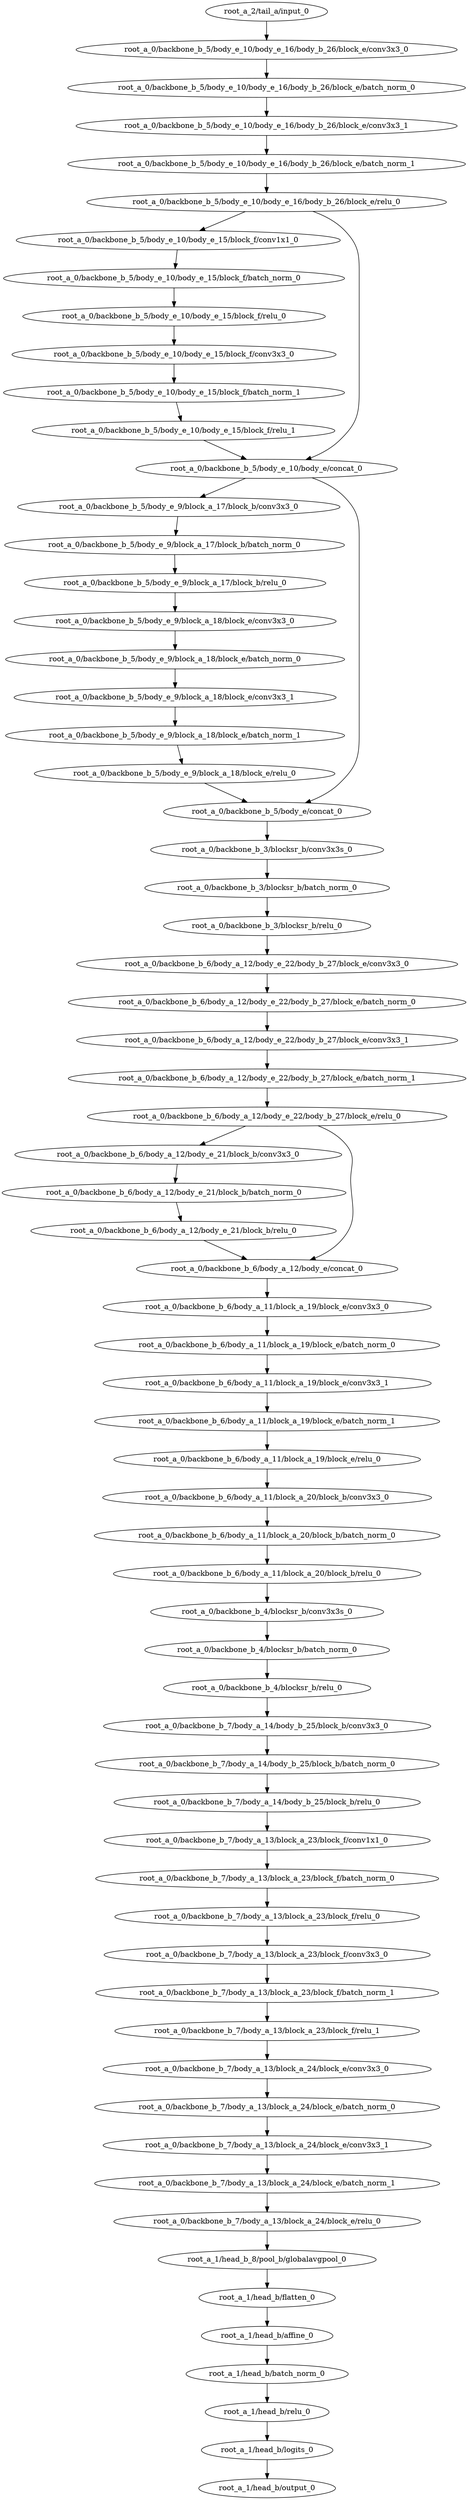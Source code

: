 digraph root_a {
	"root_a_2/tail_a/input_0"
	"root_a_0/backbone_b_5/body_e_10/body_e_16/body_b_26/block_e/conv3x3_0"
	"root_a_0/backbone_b_5/body_e_10/body_e_16/body_b_26/block_e/batch_norm_0"
	"root_a_0/backbone_b_5/body_e_10/body_e_16/body_b_26/block_e/conv3x3_1"
	"root_a_0/backbone_b_5/body_e_10/body_e_16/body_b_26/block_e/batch_norm_1"
	"root_a_0/backbone_b_5/body_e_10/body_e_16/body_b_26/block_e/relu_0"
	"root_a_0/backbone_b_5/body_e_10/body_e_15/block_f/conv1x1_0"
	"root_a_0/backbone_b_5/body_e_10/body_e_15/block_f/batch_norm_0"
	"root_a_0/backbone_b_5/body_e_10/body_e_15/block_f/relu_0"
	"root_a_0/backbone_b_5/body_e_10/body_e_15/block_f/conv3x3_0"
	"root_a_0/backbone_b_5/body_e_10/body_e_15/block_f/batch_norm_1"
	"root_a_0/backbone_b_5/body_e_10/body_e_15/block_f/relu_1"
	"root_a_0/backbone_b_5/body_e_10/body_e/concat_0"
	"root_a_0/backbone_b_5/body_e_9/block_a_17/block_b/conv3x3_0"
	"root_a_0/backbone_b_5/body_e_9/block_a_17/block_b/batch_norm_0"
	"root_a_0/backbone_b_5/body_e_9/block_a_17/block_b/relu_0"
	"root_a_0/backbone_b_5/body_e_9/block_a_18/block_e/conv3x3_0"
	"root_a_0/backbone_b_5/body_e_9/block_a_18/block_e/batch_norm_0"
	"root_a_0/backbone_b_5/body_e_9/block_a_18/block_e/conv3x3_1"
	"root_a_0/backbone_b_5/body_e_9/block_a_18/block_e/batch_norm_1"
	"root_a_0/backbone_b_5/body_e_9/block_a_18/block_e/relu_0"
	"root_a_0/backbone_b_5/body_e/concat_0"
	"root_a_0/backbone_b_3/blocksr_b/conv3x3s_0"
	"root_a_0/backbone_b_3/blocksr_b/batch_norm_0"
	"root_a_0/backbone_b_3/blocksr_b/relu_0"
	"root_a_0/backbone_b_6/body_a_12/body_e_22/body_b_27/block_e/conv3x3_0"
	"root_a_0/backbone_b_6/body_a_12/body_e_22/body_b_27/block_e/batch_norm_0"
	"root_a_0/backbone_b_6/body_a_12/body_e_22/body_b_27/block_e/conv3x3_1"
	"root_a_0/backbone_b_6/body_a_12/body_e_22/body_b_27/block_e/batch_norm_1"
	"root_a_0/backbone_b_6/body_a_12/body_e_22/body_b_27/block_e/relu_0"
	"root_a_0/backbone_b_6/body_a_12/body_e_21/block_b/conv3x3_0"
	"root_a_0/backbone_b_6/body_a_12/body_e_21/block_b/batch_norm_0"
	"root_a_0/backbone_b_6/body_a_12/body_e_21/block_b/relu_0"
	"root_a_0/backbone_b_6/body_a_12/body_e/concat_0"
	"root_a_0/backbone_b_6/body_a_11/block_a_19/block_e/conv3x3_0"
	"root_a_0/backbone_b_6/body_a_11/block_a_19/block_e/batch_norm_0"
	"root_a_0/backbone_b_6/body_a_11/block_a_19/block_e/conv3x3_1"
	"root_a_0/backbone_b_6/body_a_11/block_a_19/block_e/batch_norm_1"
	"root_a_0/backbone_b_6/body_a_11/block_a_19/block_e/relu_0"
	"root_a_0/backbone_b_6/body_a_11/block_a_20/block_b/conv3x3_0"
	"root_a_0/backbone_b_6/body_a_11/block_a_20/block_b/batch_norm_0"
	"root_a_0/backbone_b_6/body_a_11/block_a_20/block_b/relu_0"
	"root_a_0/backbone_b_4/blocksr_b/conv3x3s_0"
	"root_a_0/backbone_b_4/blocksr_b/batch_norm_0"
	"root_a_0/backbone_b_4/blocksr_b/relu_0"
	"root_a_0/backbone_b_7/body_a_14/body_b_25/block_b/conv3x3_0"
	"root_a_0/backbone_b_7/body_a_14/body_b_25/block_b/batch_norm_0"
	"root_a_0/backbone_b_7/body_a_14/body_b_25/block_b/relu_0"
	"root_a_0/backbone_b_7/body_a_13/block_a_23/block_f/conv1x1_0"
	"root_a_0/backbone_b_7/body_a_13/block_a_23/block_f/batch_norm_0"
	"root_a_0/backbone_b_7/body_a_13/block_a_23/block_f/relu_0"
	"root_a_0/backbone_b_7/body_a_13/block_a_23/block_f/conv3x3_0"
	"root_a_0/backbone_b_7/body_a_13/block_a_23/block_f/batch_norm_1"
	"root_a_0/backbone_b_7/body_a_13/block_a_23/block_f/relu_1"
	"root_a_0/backbone_b_7/body_a_13/block_a_24/block_e/conv3x3_0"
	"root_a_0/backbone_b_7/body_a_13/block_a_24/block_e/batch_norm_0"
	"root_a_0/backbone_b_7/body_a_13/block_a_24/block_e/conv3x3_1"
	"root_a_0/backbone_b_7/body_a_13/block_a_24/block_e/batch_norm_1"
	"root_a_0/backbone_b_7/body_a_13/block_a_24/block_e/relu_0"
	"root_a_1/head_b_8/pool_b/globalavgpool_0"
	"root_a_1/head_b/flatten_0"
	"root_a_1/head_b/affine_0"
	"root_a_1/head_b/batch_norm_0"
	"root_a_1/head_b/relu_0"
	"root_a_1/head_b/logits_0"
	"root_a_1/head_b/output_0"

	"root_a_2/tail_a/input_0" -> "root_a_0/backbone_b_5/body_e_10/body_e_16/body_b_26/block_e/conv3x3_0"
	"root_a_0/backbone_b_5/body_e_10/body_e_16/body_b_26/block_e/conv3x3_0" -> "root_a_0/backbone_b_5/body_e_10/body_e_16/body_b_26/block_e/batch_norm_0"
	"root_a_0/backbone_b_5/body_e_10/body_e_16/body_b_26/block_e/batch_norm_0" -> "root_a_0/backbone_b_5/body_e_10/body_e_16/body_b_26/block_e/conv3x3_1"
	"root_a_0/backbone_b_5/body_e_10/body_e_16/body_b_26/block_e/conv3x3_1" -> "root_a_0/backbone_b_5/body_e_10/body_e_16/body_b_26/block_e/batch_norm_1"
	"root_a_0/backbone_b_5/body_e_10/body_e_16/body_b_26/block_e/batch_norm_1" -> "root_a_0/backbone_b_5/body_e_10/body_e_16/body_b_26/block_e/relu_0"
	"root_a_0/backbone_b_5/body_e_10/body_e_16/body_b_26/block_e/relu_0" -> "root_a_0/backbone_b_5/body_e_10/body_e_15/block_f/conv1x1_0"
	"root_a_0/backbone_b_5/body_e_10/body_e_15/block_f/conv1x1_0" -> "root_a_0/backbone_b_5/body_e_10/body_e_15/block_f/batch_norm_0"
	"root_a_0/backbone_b_5/body_e_10/body_e_15/block_f/batch_norm_0" -> "root_a_0/backbone_b_5/body_e_10/body_e_15/block_f/relu_0"
	"root_a_0/backbone_b_5/body_e_10/body_e_15/block_f/relu_0" -> "root_a_0/backbone_b_5/body_e_10/body_e_15/block_f/conv3x3_0"
	"root_a_0/backbone_b_5/body_e_10/body_e_15/block_f/conv3x3_0" -> "root_a_0/backbone_b_5/body_e_10/body_e_15/block_f/batch_norm_1"
	"root_a_0/backbone_b_5/body_e_10/body_e_15/block_f/batch_norm_1" -> "root_a_0/backbone_b_5/body_e_10/body_e_15/block_f/relu_1"
	"root_a_0/backbone_b_5/body_e_10/body_e_15/block_f/relu_1" -> "root_a_0/backbone_b_5/body_e_10/body_e/concat_0"
	"root_a_0/backbone_b_5/body_e_10/body_e_16/body_b_26/block_e/relu_0" -> "root_a_0/backbone_b_5/body_e_10/body_e/concat_0"
	"root_a_0/backbone_b_5/body_e_10/body_e/concat_0" -> "root_a_0/backbone_b_5/body_e_9/block_a_17/block_b/conv3x3_0"
	"root_a_0/backbone_b_5/body_e_9/block_a_17/block_b/conv3x3_0" -> "root_a_0/backbone_b_5/body_e_9/block_a_17/block_b/batch_norm_0"
	"root_a_0/backbone_b_5/body_e_9/block_a_17/block_b/batch_norm_0" -> "root_a_0/backbone_b_5/body_e_9/block_a_17/block_b/relu_0"
	"root_a_0/backbone_b_5/body_e_9/block_a_17/block_b/relu_0" -> "root_a_0/backbone_b_5/body_e_9/block_a_18/block_e/conv3x3_0"
	"root_a_0/backbone_b_5/body_e_9/block_a_18/block_e/conv3x3_0" -> "root_a_0/backbone_b_5/body_e_9/block_a_18/block_e/batch_norm_0"
	"root_a_0/backbone_b_5/body_e_9/block_a_18/block_e/batch_norm_0" -> "root_a_0/backbone_b_5/body_e_9/block_a_18/block_e/conv3x3_1"
	"root_a_0/backbone_b_5/body_e_9/block_a_18/block_e/conv3x3_1" -> "root_a_0/backbone_b_5/body_e_9/block_a_18/block_e/batch_norm_1"
	"root_a_0/backbone_b_5/body_e_9/block_a_18/block_e/batch_norm_1" -> "root_a_0/backbone_b_5/body_e_9/block_a_18/block_e/relu_0"
	"root_a_0/backbone_b_5/body_e_10/body_e/concat_0" -> "root_a_0/backbone_b_5/body_e/concat_0"
	"root_a_0/backbone_b_5/body_e_9/block_a_18/block_e/relu_0" -> "root_a_0/backbone_b_5/body_e/concat_0"
	"root_a_0/backbone_b_5/body_e/concat_0" -> "root_a_0/backbone_b_3/blocksr_b/conv3x3s_0"
	"root_a_0/backbone_b_3/blocksr_b/conv3x3s_0" -> "root_a_0/backbone_b_3/blocksr_b/batch_norm_0"
	"root_a_0/backbone_b_3/blocksr_b/batch_norm_0" -> "root_a_0/backbone_b_3/blocksr_b/relu_0"
	"root_a_0/backbone_b_3/blocksr_b/relu_0" -> "root_a_0/backbone_b_6/body_a_12/body_e_22/body_b_27/block_e/conv3x3_0"
	"root_a_0/backbone_b_6/body_a_12/body_e_22/body_b_27/block_e/conv3x3_0" -> "root_a_0/backbone_b_6/body_a_12/body_e_22/body_b_27/block_e/batch_norm_0"
	"root_a_0/backbone_b_6/body_a_12/body_e_22/body_b_27/block_e/batch_norm_0" -> "root_a_0/backbone_b_6/body_a_12/body_e_22/body_b_27/block_e/conv3x3_1"
	"root_a_0/backbone_b_6/body_a_12/body_e_22/body_b_27/block_e/conv3x3_1" -> "root_a_0/backbone_b_6/body_a_12/body_e_22/body_b_27/block_e/batch_norm_1"
	"root_a_0/backbone_b_6/body_a_12/body_e_22/body_b_27/block_e/batch_norm_1" -> "root_a_0/backbone_b_6/body_a_12/body_e_22/body_b_27/block_e/relu_0"
	"root_a_0/backbone_b_6/body_a_12/body_e_22/body_b_27/block_e/relu_0" -> "root_a_0/backbone_b_6/body_a_12/body_e_21/block_b/conv3x3_0"
	"root_a_0/backbone_b_6/body_a_12/body_e_21/block_b/conv3x3_0" -> "root_a_0/backbone_b_6/body_a_12/body_e_21/block_b/batch_norm_0"
	"root_a_0/backbone_b_6/body_a_12/body_e_21/block_b/batch_norm_0" -> "root_a_0/backbone_b_6/body_a_12/body_e_21/block_b/relu_0"
	"root_a_0/backbone_b_6/body_a_12/body_e_22/body_b_27/block_e/relu_0" -> "root_a_0/backbone_b_6/body_a_12/body_e/concat_0"
	"root_a_0/backbone_b_6/body_a_12/body_e_21/block_b/relu_0" -> "root_a_0/backbone_b_6/body_a_12/body_e/concat_0"
	"root_a_0/backbone_b_6/body_a_12/body_e/concat_0" -> "root_a_0/backbone_b_6/body_a_11/block_a_19/block_e/conv3x3_0"
	"root_a_0/backbone_b_6/body_a_11/block_a_19/block_e/conv3x3_0" -> "root_a_0/backbone_b_6/body_a_11/block_a_19/block_e/batch_norm_0"
	"root_a_0/backbone_b_6/body_a_11/block_a_19/block_e/batch_norm_0" -> "root_a_0/backbone_b_6/body_a_11/block_a_19/block_e/conv3x3_1"
	"root_a_0/backbone_b_6/body_a_11/block_a_19/block_e/conv3x3_1" -> "root_a_0/backbone_b_6/body_a_11/block_a_19/block_e/batch_norm_1"
	"root_a_0/backbone_b_6/body_a_11/block_a_19/block_e/batch_norm_1" -> "root_a_0/backbone_b_6/body_a_11/block_a_19/block_e/relu_0"
	"root_a_0/backbone_b_6/body_a_11/block_a_19/block_e/relu_0" -> "root_a_0/backbone_b_6/body_a_11/block_a_20/block_b/conv3x3_0"
	"root_a_0/backbone_b_6/body_a_11/block_a_20/block_b/conv3x3_0" -> "root_a_0/backbone_b_6/body_a_11/block_a_20/block_b/batch_norm_0"
	"root_a_0/backbone_b_6/body_a_11/block_a_20/block_b/batch_norm_0" -> "root_a_0/backbone_b_6/body_a_11/block_a_20/block_b/relu_0"
	"root_a_0/backbone_b_6/body_a_11/block_a_20/block_b/relu_0" -> "root_a_0/backbone_b_4/blocksr_b/conv3x3s_0"
	"root_a_0/backbone_b_4/blocksr_b/conv3x3s_0" -> "root_a_0/backbone_b_4/blocksr_b/batch_norm_0"
	"root_a_0/backbone_b_4/blocksr_b/batch_norm_0" -> "root_a_0/backbone_b_4/blocksr_b/relu_0"
	"root_a_0/backbone_b_4/blocksr_b/relu_0" -> "root_a_0/backbone_b_7/body_a_14/body_b_25/block_b/conv3x3_0"
	"root_a_0/backbone_b_7/body_a_14/body_b_25/block_b/conv3x3_0" -> "root_a_0/backbone_b_7/body_a_14/body_b_25/block_b/batch_norm_0"
	"root_a_0/backbone_b_7/body_a_14/body_b_25/block_b/batch_norm_0" -> "root_a_0/backbone_b_7/body_a_14/body_b_25/block_b/relu_0"
	"root_a_0/backbone_b_7/body_a_14/body_b_25/block_b/relu_0" -> "root_a_0/backbone_b_7/body_a_13/block_a_23/block_f/conv1x1_0"
	"root_a_0/backbone_b_7/body_a_13/block_a_23/block_f/conv1x1_0" -> "root_a_0/backbone_b_7/body_a_13/block_a_23/block_f/batch_norm_0"
	"root_a_0/backbone_b_7/body_a_13/block_a_23/block_f/batch_norm_0" -> "root_a_0/backbone_b_7/body_a_13/block_a_23/block_f/relu_0"
	"root_a_0/backbone_b_7/body_a_13/block_a_23/block_f/relu_0" -> "root_a_0/backbone_b_7/body_a_13/block_a_23/block_f/conv3x3_0"
	"root_a_0/backbone_b_7/body_a_13/block_a_23/block_f/conv3x3_0" -> "root_a_0/backbone_b_7/body_a_13/block_a_23/block_f/batch_norm_1"
	"root_a_0/backbone_b_7/body_a_13/block_a_23/block_f/batch_norm_1" -> "root_a_0/backbone_b_7/body_a_13/block_a_23/block_f/relu_1"
	"root_a_0/backbone_b_7/body_a_13/block_a_23/block_f/relu_1" -> "root_a_0/backbone_b_7/body_a_13/block_a_24/block_e/conv3x3_0"
	"root_a_0/backbone_b_7/body_a_13/block_a_24/block_e/conv3x3_0" -> "root_a_0/backbone_b_7/body_a_13/block_a_24/block_e/batch_norm_0"
	"root_a_0/backbone_b_7/body_a_13/block_a_24/block_e/batch_norm_0" -> "root_a_0/backbone_b_7/body_a_13/block_a_24/block_e/conv3x3_1"
	"root_a_0/backbone_b_7/body_a_13/block_a_24/block_e/conv3x3_1" -> "root_a_0/backbone_b_7/body_a_13/block_a_24/block_e/batch_norm_1"
	"root_a_0/backbone_b_7/body_a_13/block_a_24/block_e/batch_norm_1" -> "root_a_0/backbone_b_7/body_a_13/block_a_24/block_e/relu_0"
	"root_a_0/backbone_b_7/body_a_13/block_a_24/block_e/relu_0" -> "root_a_1/head_b_8/pool_b/globalavgpool_0"
	"root_a_1/head_b_8/pool_b/globalavgpool_0" -> "root_a_1/head_b/flatten_0"
	"root_a_1/head_b/flatten_0" -> "root_a_1/head_b/affine_0"
	"root_a_1/head_b/affine_0" -> "root_a_1/head_b/batch_norm_0"
	"root_a_1/head_b/batch_norm_0" -> "root_a_1/head_b/relu_0"
	"root_a_1/head_b/relu_0" -> "root_a_1/head_b/logits_0"
	"root_a_1/head_b/logits_0" -> "root_a_1/head_b/output_0"

}